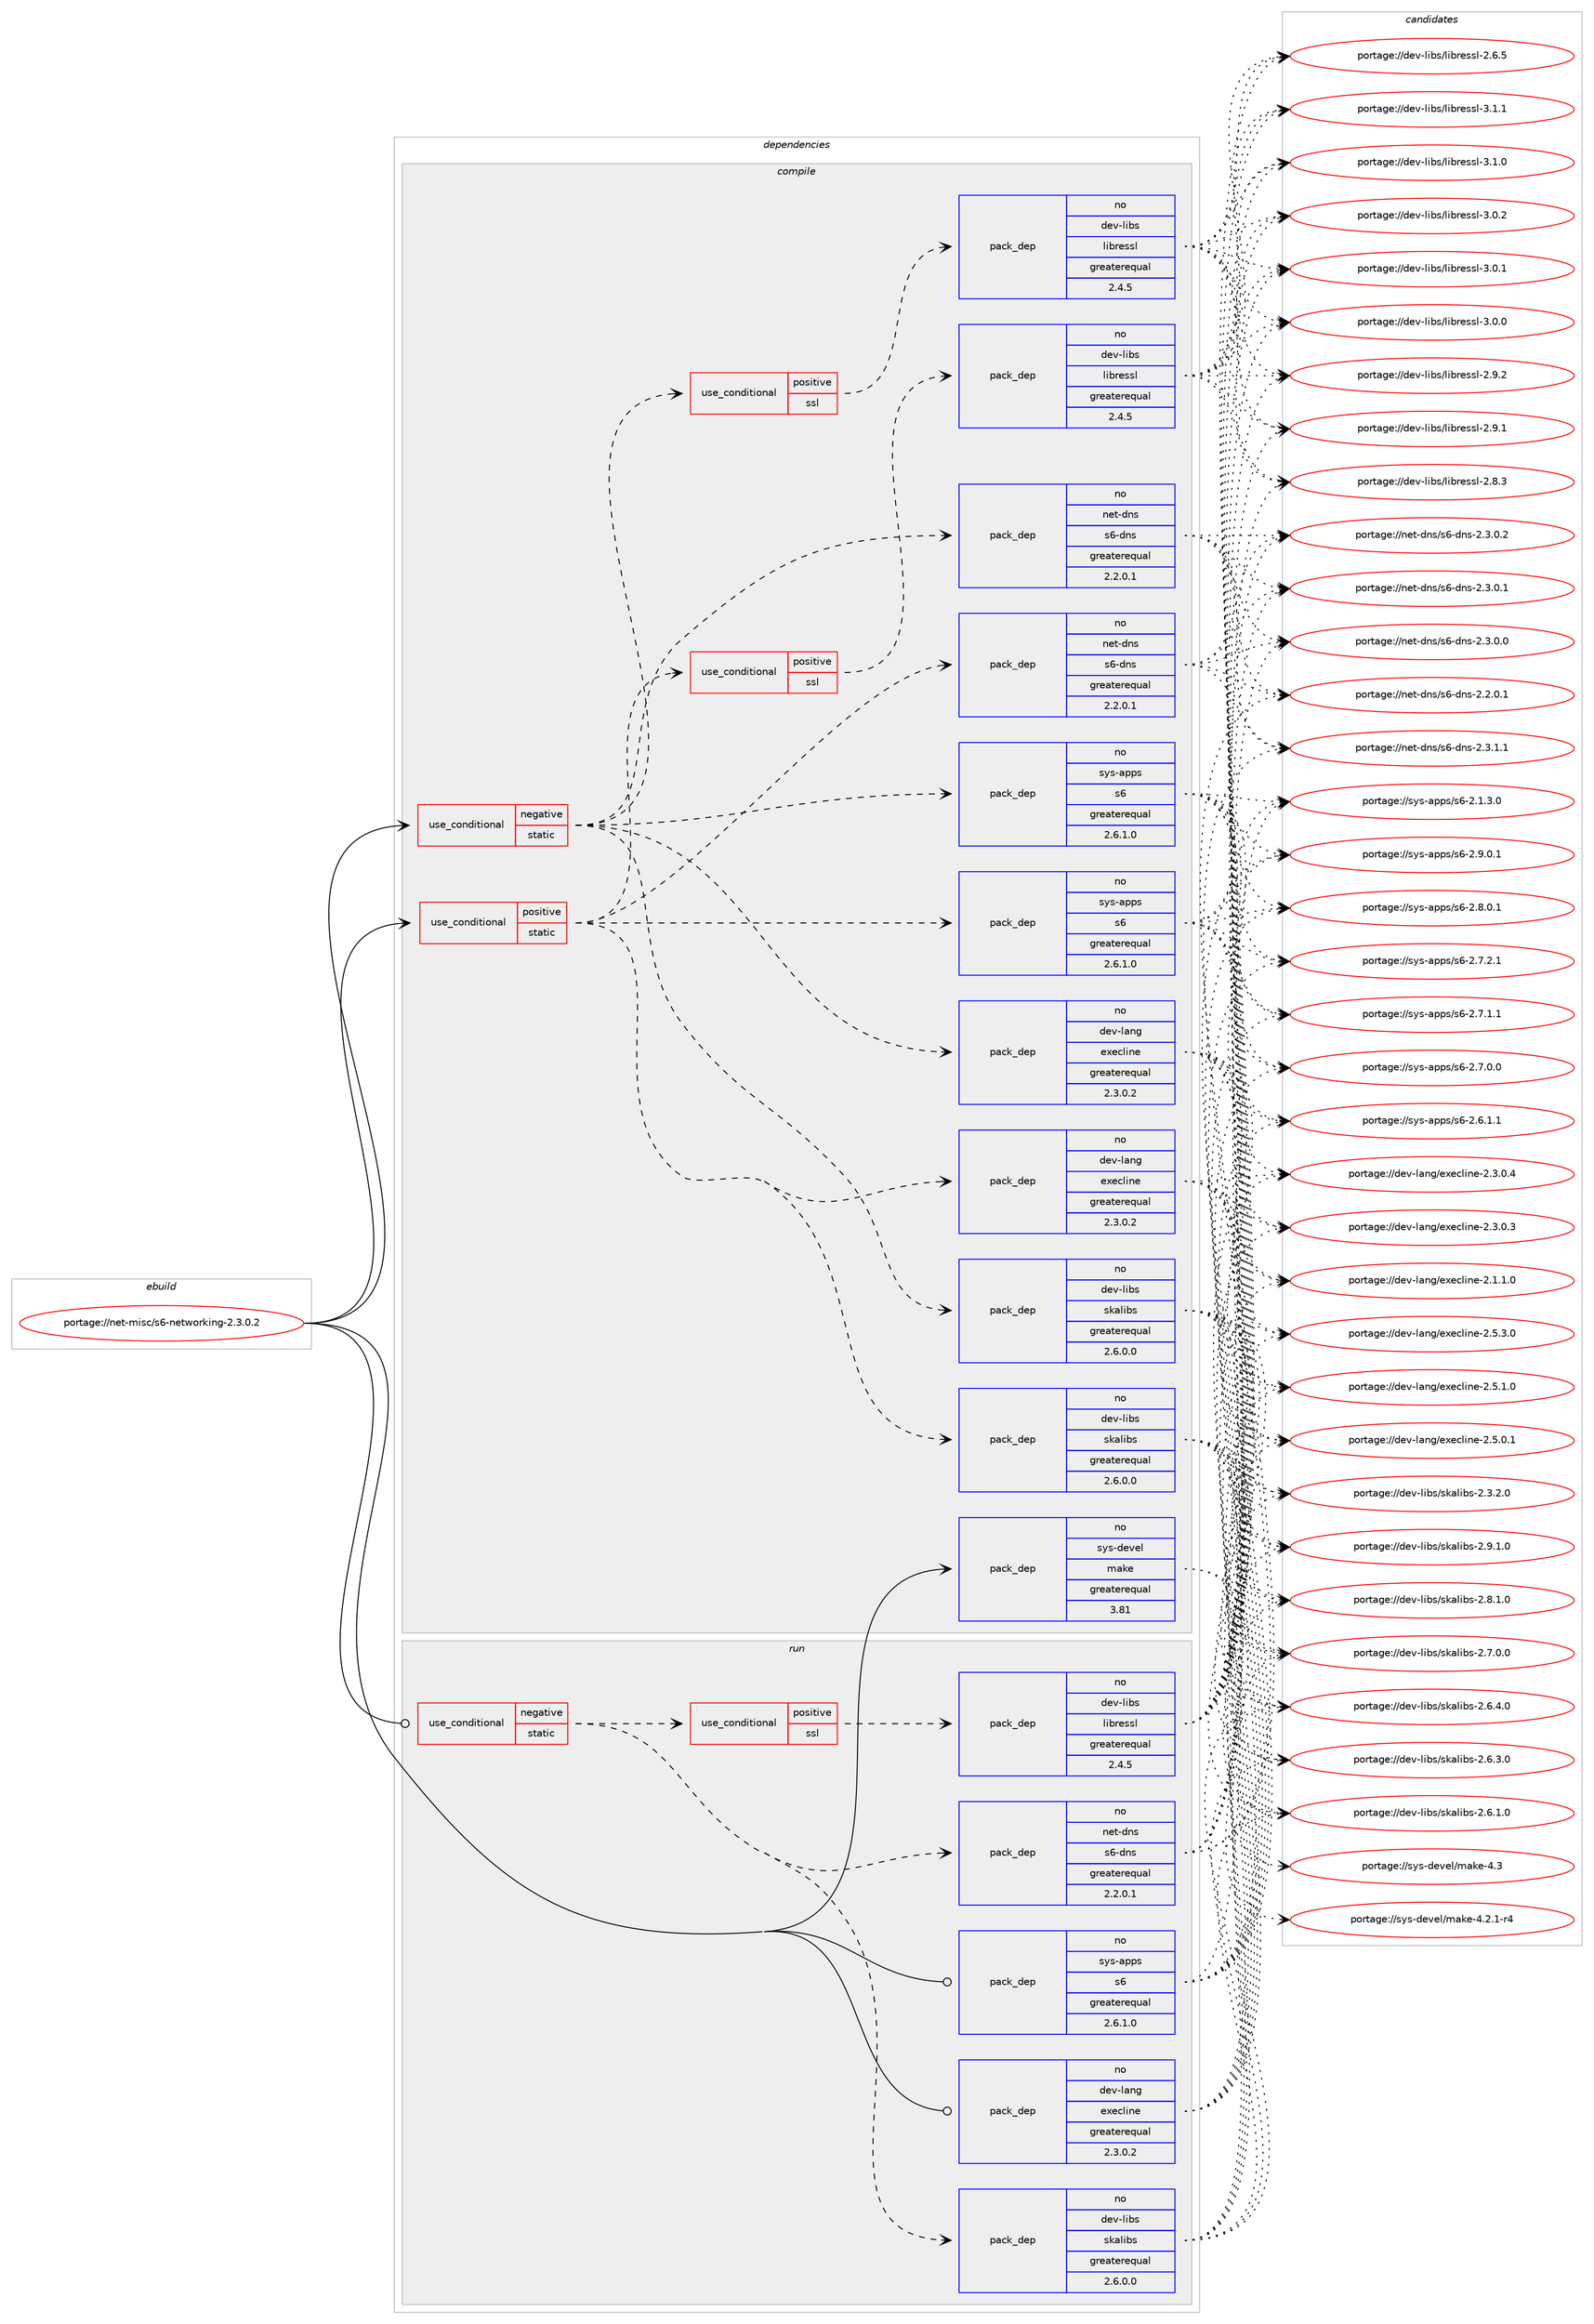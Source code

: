 digraph prolog {

# *************
# Graph options
# *************

newrank=true;
concentrate=true;
compound=true;
graph [rankdir=LR,fontname=Helvetica,fontsize=10,ranksep=1.5];#, ranksep=2.5, nodesep=0.2];
edge  [arrowhead=vee];
node  [fontname=Helvetica,fontsize=10];

# **********
# The ebuild
# **********

subgraph cluster_leftcol {
color=gray;
rank=same;
label=<<i>ebuild</i>>;
id [label="portage://net-misc/s6-networking-2.3.0.2", color=red, width=4, href="../net-misc/s6-networking-2.3.0.2.svg"];
}

# ****************
# The dependencies
# ****************

subgraph cluster_midcol {
color=gray;
label=<<i>dependencies</i>>;
subgraph cluster_compile {
fillcolor="#eeeeee";
style=filled;
label=<<i>compile</i>>;
subgraph cond2160 {
dependency10883 [label=<<TABLE BORDER="0" CELLBORDER="1" CELLSPACING="0" CELLPADDING="4"><TR><TD ROWSPAN="3" CELLPADDING="10">use_conditional</TD></TR><TR><TD>negative</TD></TR><TR><TD>static</TD></TR></TABLE>>, shape=none, color=red];
subgraph pack8591 {
dependency10884 [label=<<TABLE BORDER="0" CELLBORDER="1" CELLSPACING="0" CELLPADDING="4" WIDTH="220"><TR><TD ROWSPAN="6" CELLPADDING="30">pack_dep</TD></TR><TR><TD WIDTH="110">no</TD></TR><TR><TD>dev-lang</TD></TR><TR><TD>execline</TD></TR><TR><TD>greaterequal</TD></TR><TR><TD>2.3.0.2</TD></TR></TABLE>>, shape=none, color=blue];
}
dependency10883:e -> dependency10884:w [weight=20,style="dashed",arrowhead="vee"];
subgraph pack8592 {
dependency10885 [label=<<TABLE BORDER="0" CELLBORDER="1" CELLSPACING="0" CELLPADDING="4" WIDTH="220"><TR><TD ROWSPAN="6" CELLPADDING="30">pack_dep</TD></TR><TR><TD WIDTH="110">no</TD></TR><TR><TD>dev-libs</TD></TR><TR><TD>skalibs</TD></TR><TR><TD>greaterequal</TD></TR><TR><TD>2.6.0.0</TD></TR></TABLE>>, shape=none, color=blue];
}
dependency10883:e -> dependency10885:w [weight=20,style="dashed",arrowhead="vee"];
subgraph pack8593 {
dependency10886 [label=<<TABLE BORDER="0" CELLBORDER="1" CELLSPACING="0" CELLPADDING="4" WIDTH="220"><TR><TD ROWSPAN="6" CELLPADDING="30">pack_dep</TD></TR><TR><TD WIDTH="110">no</TD></TR><TR><TD>net-dns</TD></TR><TR><TD>s6-dns</TD></TR><TR><TD>greaterequal</TD></TR><TR><TD>2.2.0.1</TD></TR></TABLE>>, shape=none, color=blue];
}
dependency10883:e -> dependency10886:w [weight=20,style="dashed",arrowhead="vee"];
subgraph pack8594 {
dependency10887 [label=<<TABLE BORDER="0" CELLBORDER="1" CELLSPACING="0" CELLPADDING="4" WIDTH="220"><TR><TD ROWSPAN="6" CELLPADDING="30">pack_dep</TD></TR><TR><TD WIDTH="110">no</TD></TR><TR><TD>sys-apps</TD></TR><TR><TD>s6</TD></TR><TR><TD>greaterequal</TD></TR><TR><TD>2.6.1.0</TD></TR></TABLE>>, shape=none, color=blue];
}
dependency10883:e -> dependency10887:w [weight=20,style="dashed",arrowhead="vee"];
subgraph cond2161 {
dependency10888 [label=<<TABLE BORDER="0" CELLBORDER="1" CELLSPACING="0" CELLPADDING="4"><TR><TD ROWSPAN="3" CELLPADDING="10">use_conditional</TD></TR><TR><TD>positive</TD></TR><TR><TD>ssl</TD></TR></TABLE>>, shape=none, color=red];
subgraph pack8595 {
dependency10889 [label=<<TABLE BORDER="0" CELLBORDER="1" CELLSPACING="0" CELLPADDING="4" WIDTH="220"><TR><TD ROWSPAN="6" CELLPADDING="30">pack_dep</TD></TR><TR><TD WIDTH="110">no</TD></TR><TR><TD>dev-libs</TD></TR><TR><TD>libressl</TD></TR><TR><TD>greaterequal</TD></TR><TR><TD>2.4.5</TD></TR></TABLE>>, shape=none, color=blue];
}
dependency10888:e -> dependency10889:w [weight=20,style="dashed",arrowhead="vee"];
}
dependency10883:e -> dependency10888:w [weight=20,style="dashed",arrowhead="vee"];
}
id:e -> dependency10883:w [weight=20,style="solid",arrowhead="vee"];
subgraph cond2162 {
dependency10890 [label=<<TABLE BORDER="0" CELLBORDER="1" CELLSPACING="0" CELLPADDING="4"><TR><TD ROWSPAN="3" CELLPADDING="10">use_conditional</TD></TR><TR><TD>positive</TD></TR><TR><TD>static</TD></TR></TABLE>>, shape=none, color=red];
subgraph pack8596 {
dependency10891 [label=<<TABLE BORDER="0" CELLBORDER="1" CELLSPACING="0" CELLPADDING="4" WIDTH="220"><TR><TD ROWSPAN="6" CELLPADDING="30">pack_dep</TD></TR><TR><TD WIDTH="110">no</TD></TR><TR><TD>dev-lang</TD></TR><TR><TD>execline</TD></TR><TR><TD>greaterequal</TD></TR><TR><TD>2.3.0.2</TD></TR></TABLE>>, shape=none, color=blue];
}
dependency10890:e -> dependency10891:w [weight=20,style="dashed",arrowhead="vee"];
subgraph pack8597 {
dependency10892 [label=<<TABLE BORDER="0" CELLBORDER="1" CELLSPACING="0" CELLPADDING="4" WIDTH="220"><TR><TD ROWSPAN="6" CELLPADDING="30">pack_dep</TD></TR><TR><TD WIDTH="110">no</TD></TR><TR><TD>dev-libs</TD></TR><TR><TD>skalibs</TD></TR><TR><TD>greaterequal</TD></TR><TR><TD>2.6.0.0</TD></TR></TABLE>>, shape=none, color=blue];
}
dependency10890:e -> dependency10892:w [weight=20,style="dashed",arrowhead="vee"];
subgraph pack8598 {
dependency10893 [label=<<TABLE BORDER="0" CELLBORDER="1" CELLSPACING="0" CELLPADDING="4" WIDTH="220"><TR><TD ROWSPAN="6" CELLPADDING="30">pack_dep</TD></TR><TR><TD WIDTH="110">no</TD></TR><TR><TD>net-dns</TD></TR><TR><TD>s6-dns</TD></TR><TR><TD>greaterequal</TD></TR><TR><TD>2.2.0.1</TD></TR></TABLE>>, shape=none, color=blue];
}
dependency10890:e -> dependency10893:w [weight=20,style="dashed",arrowhead="vee"];
subgraph pack8599 {
dependency10894 [label=<<TABLE BORDER="0" CELLBORDER="1" CELLSPACING="0" CELLPADDING="4" WIDTH="220"><TR><TD ROWSPAN="6" CELLPADDING="30">pack_dep</TD></TR><TR><TD WIDTH="110">no</TD></TR><TR><TD>sys-apps</TD></TR><TR><TD>s6</TD></TR><TR><TD>greaterequal</TD></TR><TR><TD>2.6.1.0</TD></TR></TABLE>>, shape=none, color=blue];
}
dependency10890:e -> dependency10894:w [weight=20,style="dashed",arrowhead="vee"];
subgraph cond2163 {
dependency10895 [label=<<TABLE BORDER="0" CELLBORDER="1" CELLSPACING="0" CELLPADDING="4"><TR><TD ROWSPAN="3" CELLPADDING="10">use_conditional</TD></TR><TR><TD>positive</TD></TR><TR><TD>ssl</TD></TR></TABLE>>, shape=none, color=red];
subgraph pack8600 {
dependency10896 [label=<<TABLE BORDER="0" CELLBORDER="1" CELLSPACING="0" CELLPADDING="4" WIDTH="220"><TR><TD ROWSPAN="6" CELLPADDING="30">pack_dep</TD></TR><TR><TD WIDTH="110">no</TD></TR><TR><TD>dev-libs</TD></TR><TR><TD>libressl</TD></TR><TR><TD>greaterequal</TD></TR><TR><TD>2.4.5</TD></TR></TABLE>>, shape=none, color=blue];
}
dependency10895:e -> dependency10896:w [weight=20,style="dashed",arrowhead="vee"];
}
dependency10890:e -> dependency10895:w [weight=20,style="dashed",arrowhead="vee"];
}
id:e -> dependency10890:w [weight=20,style="solid",arrowhead="vee"];
subgraph pack8601 {
dependency10897 [label=<<TABLE BORDER="0" CELLBORDER="1" CELLSPACING="0" CELLPADDING="4" WIDTH="220"><TR><TD ROWSPAN="6" CELLPADDING="30">pack_dep</TD></TR><TR><TD WIDTH="110">no</TD></TR><TR><TD>sys-devel</TD></TR><TR><TD>make</TD></TR><TR><TD>greaterequal</TD></TR><TR><TD>3.81</TD></TR></TABLE>>, shape=none, color=blue];
}
id:e -> dependency10897:w [weight=20,style="solid",arrowhead="vee"];
}
subgraph cluster_compileandrun {
fillcolor="#eeeeee";
style=filled;
label=<<i>compile and run</i>>;
}
subgraph cluster_run {
fillcolor="#eeeeee";
style=filled;
label=<<i>run</i>>;
subgraph cond2164 {
dependency10898 [label=<<TABLE BORDER="0" CELLBORDER="1" CELLSPACING="0" CELLPADDING="4"><TR><TD ROWSPAN="3" CELLPADDING="10">use_conditional</TD></TR><TR><TD>negative</TD></TR><TR><TD>static</TD></TR></TABLE>>, shape=none, color=red];
subgraph pack8602 {
dependency10899 [label=<<TABLE BORDER="0" CELLBORDER="1" CELLSPACING="0" CELLPADDING="4" WIDTH="220"><TR><TD ROWSPAN="6" CELLPADDING="30">pack_dep</TD></TR><TR><TD WIDTH="110">no</TD></TR><TR><TD>dev-libs</TD></TR><TR><TD>skalibs</TD></TR><TR><TD>greaterequal</TD></TR><TR><TD>2.6.0.0</TD></TR></TABLE>>, shape=none, color=blue];
}
dependency10898:e -> dependency10899:w [weight=20,style="dashed",arrowhead="vee"];
subgraph pack8603 {
dependency10900 [label=<<TABLE BORDER="0" CELLBORDER="1" CELLSPACING="0" CELLPADDING="4" WIDTH="220"><TR><TD ROWSPAN="6" CELLPADDING="30">pack_dep</TD></TR><TR><TD WIDTH="110">no</TD></TR><TR><TD>net-dns</TD></TR><TR><TD>s6-dns</TD></TR><TR><TD>greaterequal</TD></TR><TR><TD>2.2.0.1</TD></TR></TABLE>>, shape=none, color=blue];
}
dependency10898:e -> dependency10900:w [weight=20,style="dashed",arrowhead="vee"];
subgraph cond2165 {
dependency10901 [label=<<TABLE BORDER="0" CELLBORDER="1" CELLSPACING="0" CELLPADDING="4"><TR><TD ROWSPAN="3" CELLPADDING="10">use_conditional</TD></TR><TR><TD>positive</TD></TR><TR><TD>ssl</TD></TR></TABLE>>, shape=none, color=red];
subgraph pack8604 {
dependency10902 [label=<<TABLE BORDER="0" CELLBORDER="1" CELLSPACING="0" CELLPADDING="4" WIDTH="220"><TR><TD ROWSPAN="6" CELLPADDING="30">pack_dep</TD></TR><TR><TD WIDTH="110">no</TD></TR><TR><TD>dev-libs</TD></TR><TR><TD>libressl</TD></TR><TR><TD>greaterequal</TD></TR><TR><TD>2.4.5</TD></TR></TABLE>>, shape=none, color=blue];
}
dependency10901:e -> dependency10902:w [weight=20,style="dashed",arrowhead="vee"];
}
dependency10898:e -> dependency10901:w [weight=20,style="dashed",arrowhead="vee"];
}
id:e -> dependency10898:w [weight=20,style="solid",arrowhead="odot"];
subgraph pack8605 {
dependency10903 [label=<<TABLE BORDER="0" CELLBORDER="1" CELLSPACING="0" CELLPADDING="4" WIDTH="220"><TR><TD ROWSPAN="6" CELLPADDING="30">pack_dep</TD></TR><TR><TD WIDTH="110">no</TD></TR><TR><TD>dev-lang</TD></TR><TR><TD>execline</TD></TR><TR><TD>greaterequal</TD></TR><TR><TD>2.3.0.2</TD></TR></TABLE>>, shape=none, color=blue];
}
id:e -> dependency10903:w [weight=20,style="solid",arrowhead="odot"];
subgraph pack8606 {
dependency10904 [label=<<TABLE BORDER="0" CELLBORDER="1" CELLSPACING="0" CELLPADDING="4" WIDTH="220"><TR><TD ROWSPAN="6" CELLPADDING="30">pack_dep</TD></TR><TR><TD WIDTH="110">no</TD></TR><TR><TD>sys-apps</TD></TR><TR><TD>s6</TD></TR><TR><TD>greaterequal</TD></TR><TR><TD>2.6.1.0</TD></TR></TABLE>>, shape=none, color=blue];
}
id:e -> dependency10904:w [weight=20,style="solid",arrowhead="odot"];
}
}

# **************
# The candidates
# **************

subgraph cluster_choices {
rank=same;
color=gray;
label=<<i>candidates</i>>;

subgraph choice8591 {
color=black;
nodesep=1;
choice100101118451089711010347101120101991081051101014550465346514648 [label="portage://dev-lang/execline-2.5.3.0", color=red, width=4,href="../dev-lang/execline-2.5.3.0.svg"];
choice100101118451089711010347101120101991081051101014550465346494648 [label="portage://dev-lang/execline-2.5.1.0", color=red, width=4,href="../dev-lang/execline-2.5.1.0.svg"];
choice100101118451089711010347101120101991081051101014550465346484649 [label="portage://dev-lang/execline-2.5.0.1", color=red, width=4,href="../dev-lang/execline-2.5.0.1.svg"];
choice100101118451089711010347101120101991081051101014550465146484652 [label="portage://dev-lang/execline-2.3.0.4", color=red, width=4,href="../dev-lang/execline-2.3.0.4.svg"];
choice100101118451089711010347101120101991081051101014550465146484651 [label="portage://dev-lang/execline-2.3.0.3", color=red, width=4,href="../dev-lang/execline-2.3.0.3.svg"];
choice100101118451089711010347101120101991081051101014550464946494648 [label="portage://dev-lang/execline-2.1.1.0", color=red, width=4,href="../dev-lang/execline-2.1.1.0.svg"];
dependency10884:e -> choice100101118451089711010347101120101991081051101014550465346514648:w [style=dotted,weight="100"];
dependency10884:e -> choice100101118451089711010347101120101991081051101014550465346494648:w [style=dotted,weight="100"];
dependency10884:e -> choice100101118451089711010347101120101991081051101014550465346484649:w [style=dotted,weight="100"];
dependency10884:e -> choice100101118451089711010347101120101991081051101014550465146484652:w [style=dotted,weight="100"];
dependency10884:e -> choice100101118451089711010347101120101991081051101014550465146484651:w [style=dotted,weight="100"];
dependency10884:e -> choice100101118451089711010347101120101991081051101014550464946494648:w [style=dotted,weight="100"];
}
subgraph choice8592 {
color=black;
nodesep=1;
choice10010111845108105981154711510797108105981154550465746494648 [label="portage://dev-libs/skalibs-2.9.1.0", color=red, width=4,href="../dev-libs/skalibs-2.9.1.0.svg"];
choice10010111845108105981154711510797108105981154550465646494648 [label="portage://dev-libs/skalibs-2.8.1.0", color=red, width=4,href="../dev-libs/skalibs-2.8.1.0.svg"];
choice10010111845108105981154711510797108105981154550465546484648 [label="portage://dev-libs/skalibs-2.7.0.0", color=red, width=4,href="../dev-libs/skalibs-2.7.0.0.svg"];
choice10010111845108105981154711510797108105981154550465446524648 [label="portage://dev-libs/skalibs-2.6.4.0", color=red, width=4,href="../dev-libs/skalibs-2.6.4.0.svg"];
choice10010111845108105981154711510797108105981154550465446514648 [label="portage://dev-libs/skalibs-2.6.3.0", color=red, width=4,href="../dev-libs/skalibs-2.6.3.0.svg"];
choice10010111845108105981154711510797108105981154550465446494648 [label="portage://dev-libs/skalibs-2.6.1.0", color=red, width=4,href="../dev-libs/skalibs-2.6.1.0.svg"];
choice10010111845108105981154711510797108105981154550465146504648 [label="portage://dev-libs/skalibs-2.3.2.0", color=red, width=4,href="../dev-libs/skalibs-2.3.2.0.svg"];
dependency10885:e -> choice10010111845108105981154711510797108105981154550465746494648:w [style=dotted,weight="100"];
dependency10885:e -> choice10010111845108105981154711510797108105981154550465646494648:w [style=dotted,weight="100"];
dependency10885:e -> choice10010111845108105981154711510797108105981154550465546484648:w [style=dotted,weight="100"];
dependency10885:e -> choice10010111845108105981154711510797108105981154550465446524648:w [style=dotted,weight="100"];
dependency10885:e -> choice10010111845108105981154711510797108105981154550465446514648:w [style=dotted,weight="100"];
dependency10885:e -> choice10010111845108105981154711510797108105981154550465446494648:w [style=dotted,weight="100"];
dependency10885:e -> choice10010111845108105981154711510797108105981154550465146504648:w [style=dotted,weight="100"];
}
subgraph choice8593 {
color=black;
nodesep=1;
choice110101116451001101154711554451001101154550465146494649 [label="portage://net-dns/s6-dns-2.3.1.1", color=red, width=4,href="../net-dns/s6-dns-2.3.1.1.svg"];
choice110101116451001101154711554451001101154550465146484650 [label="portage://net-dns/s6-dns-2.3.0.2", color=red, width=4,href="../net-dns/s6-dns-2.3.0.2.svg"];
choice110101116451001101154711554451001101154550465146484649 [label="portage://net-dns/s6-dns-2.3.0.1", color=red, width=4,href="../net-dns/s6-dns-2.3.0.1.svg"];
choice110101116451001101154711554451001101154550465146484648 [label="portage://net-dns/s6-dns-2.3.0.0", color=red, width=4,href="../net-dns/s6-dns-2.3.0.0.svg"];
choice110101116451001101154711554451001101154550465046484649 [label="portage://net-dns/s6-dns-2.2.0.1", color=red, width=4,href="../net-dns/s6-dns-2.2.0.1.svg"];
dependency10886:e -> choice110101116451001101154711554451001101154550465146494649:w [style=dotted,weight="100"];
dependency10886:e -> choice110101116451001101154711554451001101154550465146484650:w [style=dotted,weight="100"];
dependency10886:e -> choice110101116451001101154711554451001101154550465146484649:w [style=dotted,weight="100"];
dependency10886:e -> choice110101116451001101154711554451001101154550465146484648:w [style=dotted,weight="100"];
dependency10886:e -> choice110101116451001101154711554451001101154550465046484649:w [style=dotted,weight="100"];
}
subgraph choice8594 {
color=black;
nodesep=1;
choice115121115459711211211547115544550465746484649 [label="portage://sys-apps/s6-2.9.0.1", color=red, width=4,href="../sys-apps/s6-2.9.0.1.svg"];
choice115121115459711211211547115544550465646484649 [label="portage://sys-apps/s6-2.8.0.1", color=red, width=4,href="../sys-apps/s6-2.8.0.1.svg"];
choice115121115459711211211547115544550465546504649 [label="portage://sys-apps/s6-2.7.2.1", color=red, width=4,href="../sys-apps/s6-2.7.2.1.svg"];
choice115121115459711211211547115544550465546494649 [label="portage://sys-apps/s6-2.7.1.1", color=red, width=4,href="../sys-apps/s6-2.7.1.1.svg"];
choice115121115459711211211547115544550465546484648 [label="portage://sys-apps/s6-2.7.0.0", color=red, width=4,href="../sys-apps/s6-2.7.0.0.svg"];
choice115121115459711211211547115544550465446494649 [label="portage://sys-apps/s6-2.6.1.1", color=red, width=4,href="../sys-apps/s6-2.6.1.1.svg"];
choice115121115459711211211547115544550464946514648 [label="portage://sys-apps/s6-2.1.3.0", color=red, width=4,href="../sys-apps/s6-2.1.3.0.svg"];
dependency10887:e -> choice115121115459711211211547115544550465746484649:w [style=dotted,weight="100"];
dependency10887:e -> choice115121115459711211211547115544550465646484649:w [style=dotted,weight="100"];
dependency10887:e -> choice115121115459711211211547115544550465546504649:w [style=dotted,weight="100"];
dependency10887:e -> choice115121115459711211211547115544550465546494649:w [style=dotted,weight="100"];
dependency10887:e -> choice115121115459711211211547115544550465546484648:w [style=dotted,weight="100"];
dependency10887:e -> choice115121115459711211211547115544550465446494649:w [style=dotted,weight="100"];
dependency10887:e -> choice115121115459711211211547115544550464946514648:w [style=dotted,weight="100"];
}
subgraph choice8595 {
color=black;
nodesep=1;
choice10010111845108105981154710810598114101115115108455146494649 [label="portage://dev-libs/libressl-3.1.1", color=red, width=4,href="../dev-libs/libressl-3.1.1.svg"];
choice10010111845108105981154710810598114101115115108455146494648 [label="portage://dev-libs/libressl-3.1.0", color=red, width=4,href="../dev-libs/libressl-3.1.0.svg"];
choice10010111845108105981154710810598114101115115108455146484650 [label="portage://dev-libs/libressl-3.0.2", color=red, width=4,href="../dev-libs/libressl-3.0.2.svg"];
choice10010111845108105981154710810598114101115115108455146484649 [label="portage://dev-libs/libressl-3.0.1", color=red, width=4,href="../dev-libs/libressl-3.0.1.svg"];
choice10010111845108105981154710810598114101115115108455146484648 [label="portage://dev-libs/libressl-3.0.0", color=red, width=4,href="../dev-libs/libressl-3.0.0.svg"];
choice10010111845108105981154710810598114101115115108455046574650 [label="portage://dev-libs/libressl-2.9.2", color=red, width=4,href="../dev-libs/libressl-2.9.2.svg"];
choice10010111845108105981154710810598114101115115108455046574649 [label="portage://dev-libs/libressl-2.9.1", color=red, width=4,href="../dev-libs/libressl-2.9.1.svg"];
choice10010111845108105981154710810598114101115115108455046564651 [label="portage://dev-libs/libressl-2.8.3", color=red, width=4,href="../dev-libs/libressl-2.8.3.svg"];
choice10010111845108105981154710810598114101115115108455046544653 [label="portage://dev-libs/libressl-2.6.5", color=red, width=4,href="../dev-libs/libressl-2.6.5.svg"];
dependency10889:e -> choice10010111845108105981154710810598114101115115108455146494649:w [style=dotted,weight="100"];
dependency10889:e -> choice10010111845108105981154710810598114101115115108455146494648:w [style=dotted,weight="100"];
dependency10889:e -> choice10010111845108105981154710810598114101115115108455146484650:w [style=dotted,weight="100"];
dependency10889:e -> choice10010111845108105981154710810598114101115115108455146484649:w [style=dotted,weight="100"];
dependency10889:e -> choice10010111845108105981154710810598114101115115108455146484648:w [style=dotted,weight="100"];
dependency10889:e -> choice10010111845108105981154710810598114101115115108455046574650:w [style=dotted,weight="100"];
dependency10889:e -> choice10010111845108105981154710810598114101115115108455046574649:w [style=dotted,weight="100"];
dependency10889:e -> choice10010111845108105981154710810598114101115115108455046564651:w [style=dotted,weight="100"];
dependency10889:e -> choice10010111845108105981154710810598114101115115108455046544653:w [style=dotted,weight="100"];
}
subgraph choice8596 {
color=black;
nodesep=1;
choice100101118451089711010347101120101991081051101014550465346514648 [label="portage://dev-lang/execline-2.5.3.0", color=red, width=4,href="../dev-lang/execline-2.5.3.0.svg"];
choice100101118451089711010347101120101991081051101014550465346494648 [label="portage://dev-lang/execline-2.5.1.0", color=red, width=4,href="../dev-lang/execline-2.5.1.0.svg"];
choice100101118451089711010347101120101991081051101014550465346484649 [label="portage://dev-lang/execline-2.5.0.1", color=red, width=4,href="../dev-lang/execline-2.5.0.1.svg"];
choice100101118451089711010347101120101991081051101014550465146484652 [label="portage://dev-lang/execline-2.3.0.4", color=red, width=4,href="../dev-lang/execline-2.3.0.4.svg"];
choice100101118451089711010347101120101991081051101014550465146484651 [label="portage://dev-lang/execline-2.3.0.3", color=red, width=4,href="../dev-lang/execline-2.3.0.3.svg"];
choice100101118451089711010347101120101991081051101014550464946494648 [label="portage://dev-lang/execline-2.1.1.0", color=red, width=4,href="../dev-lang/execline-2.1.1.0.svg"];
dependency10891:e -> choice100101118451089711010347101120101991081051101014550465346514648:w [style=dotted,weight="100"];
dependency10891:e -> choice100101118451089711010347101120101991081051101014550465346494648:w [style=dotted,weight="100"];
dependency10891:e -> choice100101118451089711010347101120101991081051101014550465346484649:w [style=dotted,weight="100"];
dependency10891:e -> choice100101118451089711010347101120101991081051101014550465146484652:w [style=dotted,weight="100"];
dependency10891:e -> choice100101118451089711010347101120101991081051101014550465146484651:w [style=dotted,weight="100"];
dependency10891:e -> choice100101118451089711010347101120101991081051101014550464946494648:w [style=dotted,weight="100"];
}
subgraph choice8597 {
color=black;
nodesep=1;
choice10010111845108105981154711510797108105981154550465746494648 [label="portage://dev-libs/skalibs-2.9.1.0", color=red, width=4,href="../dev-libs/skalibs-2.9.1.0.svg"];
choice10010111845108105981154711510797108105981154550465646494648 [label="portage://dev-libs/skalibs-2.8.1.0", color=red, width=4,href="../dev-libs/skalibs-2.8.1.0.svg"];
choice10010111845108105981154711510797108105981154550465546484648 [label="portage://dev-libs/skalibs-2.7.0.0", color=red, width=4,href="../dev-libs/skalibs-2.7.0.0.svg"];
choice10010111845108105981154711510797108105981154550465446524648 [label="portage://dev-libs/skalibs-2.6.4.0", color=red, width=4,href="../dev-libs/skalibs-2.6.4.0.svg"];
choice10010111845108105981154711510797108105981154550465446514648 [label="portage://dev-libs/skalibs-2.6.3.0", color=red, width=4,href="../dev-libs/skalibs-2.6.3.0.svg"];
choice10010111845108105981154711510797108105981154550465446494648 [label="portage://dev-libs/skalibs-2.6.1.0", color=red, width=4,href="../dev-libs/skalibs-2.6.1.0.svg"];
choice10010111845108105981154711510797108105981154550465146504648 [label="portage://dev-libs/skalibs-2.3.2.0", color=red, width=4,href="../dev-libs/skalibs-2.3.2.0.svg"];
dependency10892:e -> choice10010111845108105981154711510797108105981154550465746494648:w [style=dotted,weight="100"];
dependency10892:e -> choice10010111845108105981154711510797108105981154550465646494648:w [style=dotted,weight="100"];
dependency10892:e -> choice10010111845108105981154711510797108105981154550465546484648:w [style=dotted,weight="100"];
dependency10892:e -> choice10010111845108105981154711510797108105981154550465446524648:w [style=dotted,weight="100"];
dependency10892:e -> choice10010111845108105981154711510797108105981154550465446514648:w [style=dotted,weight="100"];
dependency10892:e -> choice10010111845108105981154711510797108105981154550465446494648:w [style=dotted,weight="100"];
dependency10892:e -> choice10010111845108105981154711510797108105981154550465146504648:w [style=dotted,weight="100"];
}
subgraph choice8598 {
color=black;
nodesep=1;
choice110101116451001101154711554451001101154550465146494649 [label="portage://net-dns/s6-dns-2.3.1.1", color=red, width=4,href="../net-dns/s6-dns-2.3.1.1.svg"];
choice110101116451001101154711554451001101154550465146484650 [label="portage://net-dns/s6-dns-2.3.0.2", color=red, width=4,href="../net-dns/s6-dns-2.3.0.2.svg"];
choice110101116451001101154711554451001101154550465146484649 [label="portage://net-dns/s6-dns-2.3.0.1", color=red, width=4,href="../net-dns/s6-dns-2.3.0.1.svg"];
choice110101116451001101154711554451001101154550465146484648 [label="portage://net-dns/s6-dns-2.3.0.0", color=red, width=4,href="../net-dns/s6-dns-2.3.0.0.svg"];
choice110101116451001101154711554451001101154550465046484649 [label="portage://net-dns/s6-dns-2.2.0.1", color=red, width=4,href="../net-dns/s6-dns-2.2.0.1.svg"];
dependency10893:e -> choice110101116451001101154711554451001101154550465146494649:w [style=dotted,weight="100"];
dependency10893:e -> choice110101116451001101154711554451001101154550465146484650:w [style=dotted,weight="100"];
dependency10893:e -> choice110101116451001101154711554451001101154550465146484649:w [style=dotted,weight="100"];
dependency10893:e -> choice110101116451001101154711554451001101154550465146484648:w [style=dotted,weight="100"];
dependency10893:e -> choice110101116451001101154711554451001101154550465046484649:w [style=dotted,weight="100"];
}
subgraph choice8599 {
color=black;
nodesep=1;
choice115121115459711211211547115544550465746484649 [label="portage://sys-apps/s6-2.9.0.1", color=red, width=4,href="../sys-apps/s6-2.9.0.1.svg"];
choice115121115459711211211547115544550465646484649 [label="portage://sys-apps/s6-2.8.0.1", color=red, width=4,href="../sys-apps/s6-2.8.0.1.svg"];
choice115121115459711211211547115544550465546504649 [label="portage://sys-apps/s6-2.7.2.1", color=red, width=4,href="../sys-apps/s6-2.7.2.1.svg"];
choice115121115459711211211547115544550465546494649 [label="portage://sys-apps/s6-2.7.1.1", color=red, width=4,href="../sys-apps/s6-2.7.1.1.svg"];
choice115121115459711211211547115544550465546484648 [label="portage://sys-apps/s6-2.7.0.0", color=red, width=4,href="../sys-apps/s6-2.7.0.0.svg"];
choice115121115459711211211547115544550465446494649 [label="portage://sys-apps/s6-2.6.1.1", color=red, width=4,href="../sys-apps/s6-2.6.1.1.svg"];
choice115121115459711211211547115544550464946514648 [label="portage://sys-apps/s6-2.1.3.0", color=red, width=4,href="../sys-apps/s6-2.1.3.0.svg"];
dependency10894:e -> choice115121115459711211211547115544550465746484649:w [style=dotted,weight="100"];
dependency10894:e -> choice115121115459711211211547115544550465646484649:w [style=dotted,weight="100"];
dependency10894:e -> choice115121115459711211211547115544550465546504649:w [style=dotted,weight="100"];
dependency10894:e -> choice115121115459711211211547115544550465546494649:w [style=dotted,weight="100"];
dependency10894:e -> choice115121115459711211211547115544550465546484648:w [style=dotted,weight="100"];
dependency10894:e -> choice115121115459711211211547115544550465446494649:w [style=dotted,weight="100"];
dependency10894:e -> choice115121115459711211211547115544550464946514648:w [style=dotted,weight="100"];
}
subgraph choice8600 {
color=black;
nodesep=1;
choice10010111845108105981154710810598114101115115108455146494649 [label="portage://dev-libs/libressl-3.1.1", color=red, width=4,href="../dev-libs/libressl-3.1.1.svg"];
choice10010111845108105981154710810598114101115115108455146494648 [label="portage://dev-libs/libressl-3.1.0", color=red, width=4,href="../dev-libs/libressl-3.1.0.svg"];
choice10010111845108105981154710810598114101115115108455146484650 [label="portage://dev-libs/libressl-3.0.2", color=red, width=4,href="../dev-libs/libressl-3.0.2.svg"];
choice10010111845108105981154710810598114101115115108455146484649 [label="portage://dev-libs/libressl-3.0.1", color=red, width=4,href="../dev-libs/libressl-3.0.1.svg"];
choice10010111845108105981154710810598114101115115108455146484648 [label="portage://dev-libs/libressl-3.0.0", color=red, width=4,href="../dev-libs/libressl-3.0.0.svg"];
choice10010111845108105981154710810598114101115115108455046574650 [label="portage://dev-libs/libressl-2.9.2", color=red, width=4,href="../dev-libs/libressl-2.9.2.svg"];
choice10010111845108105981154710810598114101115115108455046574649 [label="portage://dev-libs/libressl-2.9.1", color=red, width=4,href="../dev-libs/libressl-2.9.1.svg"];
choice10010111845108105981154710810598114101115115108455046564651 [label="portage://dev-libs/libressl-2.8.3", color=red, width=4,href="../dev-libs/libressl-2.8.3.svg"];
choice10010111845108105981154710810598114101115115108455046544653 [label="portage://dev-libs/libressl-2.6.5", color=red, width=4,href="../dev-libs/libressl-2.6.5.svg"];
dependency10896:e -> choice10010111845108105981154710810598114101115115108455146494649:w [style=dotted,weight="100"];
dependency10896:e -> choice10010111845108105981154710810598114101115115108455146494648:w [style=dotted,weight="100"];
dependency10896:e -> choice10010111845108105981154710810598114101115115108455146484650:w [style=dotted,weight="100"];
dependency10896:e -> choice10010111845108105981154710810598114101115115108455146484649:w [style=dotted,weight="100"];
dependency10896:e -> choice10010111845108105981154710810598114101115115108455146484648:w [style=dotted,weight="100"];
dependency10896:e -> choice10010111845108105981154710810598114101115115108455046574650:w [style=dotted,weight="100"];
dependency10896:e -> choice10010111845108105981154710810598114101115115108455046574649:w [style=dotted,weight="100"];
dependency10896:e -> choice10010111845108105981154710810598114101115115108455046564651:w [style=dotted,weight="100"];
dependency10896:e -> choice10010111845108105981154710810598114101115115108455046544653:w [style=dotted,weight="100"];
}
subgraph choice8601 {
color=black;
nodesep=1;
choice11512111545100101118101108471099710710145524651 [label="portage://sys-devel/make-4.3", color=red, width=4,href="../sys-devel/make-4.3.svg"];
choice1151211154510010111810110847109971071014552465046494511452 [label="portage://sys-devel/make-4.2.1-r4", color=red, width=4,href="../sys-devel/make-4.2.1-r4.svg"];
dependency10897:e -> choice11512111545100101118101108471099710710145524651:w [style=dotted,weight="100"];
dependency10897:e -> choice1151211154510010111810110847109971071014552465046494511452:w [style=dotted,weight="100"];
}
subgraph choice8602 {
color=black;
nodesep=1;
choice10010111845108105981154711510797108105981154550465746494648 [label="portage://dev-libs/skalibs-2.9.1.0", color=red, width=4,href="../dev-libs/skalibs-2.9.1.0.svg"];
choice10010111845108105981154711510797108105981154550465646494648 [label="portage://dev-libs/skalibs-2.8.1.0", color=red, width=4,href="../dev-libs/skalibs-2.8.1.0.svg"];
choice10010111845108105981154711510797108105981154550465546484648 [label="portage://dev-libs/skalibs-2.7.0.0", color=red, width=4,href="../dev-libs/skalibs-2.7.0.0.svg"];
choice10010111845108105981154711510797108105981154550465446524648 [label="portage://dev-libs/skalibs-2.6.4.0", color=red, width=4,href="../dev-libs/skalibs-2.6.4.0.svg"];
choice10010111845108105981154711510797108105981154550465446514648 [label="portage://dev-libs/skalibs-2.6.3.0", color=red, width=4,href="../dev-libs/skalibs-2.6.3.0.svg"];
choice10010111845108105981154711510797108105981154550465446494648 [label="portage://dev-libs/skalibs-2.6.1.0", color=red, width=4,href="../dev-libs/skalibs-2.6.1.0.svg"];
choice10010111845108105981154711510797108105981154550465146504648 [label="portage://dev-libs/skalibs-2.3.2.0", color=red, width=4,href="../dev-libs/skalibs-2.3.2.0.svg"];
dependency10899:e -> choice10010111845108105981154711510797108105981154550465746494648:w [style=dotted,weight="100"];
dependency10899:e -> choice10010111845108105981154711510797108105981154550465646494648:w [style=dotted,weight="100"];
dependency10899:e -> choice10010111845108105981154711510797108105981154550465546484648:w [style=dotted,weight="100"];
dependency10899:e -> choice10010111845108105981154711510797108105981154550465446524648:w [style=dotted,weight="100"];
dependency10899:e -> choice10010111845108105981154711510797108105981154550465446514648:w [style=dotted,weight="100"];
dependency10899:e -> choice10010111845108105981154711510797108105981154550465446494648:w [style=dotted,weight="100"];
dependency10899:e -> choice10010111845108105981154711510797108105981154550465146504648:w [style=dotted,weight="100"];
}
subgraph choice8603 {
color=black;
nodesep=1;
choice110101116451001101154711554451001101154550465146494649 [label="portage://net-dns/s6-dns-2.3.1.1", color=red, width=4,href="../net-dns/s6-dns-2.3.1.1.svg"];
choice110101116451001101154711554451001101154550465146484650 [label="portage://net-dns/s6-dns-2.3.0.2", color=red, width=4,href="../net-dns/s6-dns-2.3.0.2.svg"];
choice110101116451001101154711554451001101154550465146484649 [label="portage://net-dns/s6-dns-2.3.0.1", color=red, width=4,href="../net-dns/s6-dns-2.3.0.1.svg"];
choice110101116451001101154711554451001101154550465146484648 [label="portage://net-dns/s6-dns-2.3.0.0", color=red, width=4,href="../net-dns/s6-dns-2.3.0.0.svg"];
choice110101116451001101154711554451001101154550465046484649 [label="portage://net-dns/s6-dns-2.2.0.1", color=red, width=4,href="../net-dns/s6-dns-2.2.0.1.svg"];
dependency10900:e -> choice110101116451001101154711554451001101154550465146494649:w [style=dotted,weight="100"];
dependency10900:e -> choice110101116451001101154711554451001101154550465146484650:w [style=dotted,weight="100"];
dependency10900:e -> choice110101116451001101154711554451001101154550465146484649:w [style=dotted,weight="100"];
dependency10900:e -> choice110101116451001101154711554451001101154550465146484648:w [style=dotted,weight="100"];
dependency10900:e -> choice110101116451001101154711554451001101154550465046484649:w [style=dotted,weight="100"];
}
subgraph choice8604 {
color=black;
nodesep=1;
choice10010111845108105981154710810598114101115115108455146494649 [label="portage://dev-libs/libressl-3.1.1", color=red, width=4,href="../dev-libs/libressl-3.1.1.svg"];
choice10010111845108105981154710810598114101115115108455146494648 [label="portage://dev-libs/libressl-3.1.0", color=red, width=4,href="../dev-libs/libressl-3.1.0.svg"];
choice10010111845108105981154710810598114101115115108455146484650 [label="portage://dev-libs/libressl-3.0.2", color=red, width=4,href="../dev-libs/libressl-3.0.2.svg"];
choice10010111845108105981154710810598114101115115108455146484649 [label="portage://dev-libs/libressl-3.0.1", color=red, width=4,href="../dev-libs/libressl-3.0.1.svg"];
choice10010111845108105981154710810598114101115115108455146484648 [label="portage://dev-libs/libressl-3.0.0", color=red, width=4,href="../dev-libs/libressl-3.0.0.svg"];
choice10010111845108105981154710810598114101115115108455046574650 [label="portage://dev-libs/libressl-2.9.2", color=red, width=4,href="../dev-libs/libressl-2.9.2.svg"];
choice10010111845108105981154710810598114101115115108455046574649 [label="portage://dev-libs/libressl-2.9.1", color=red, width=4,href="../dev-libs/libressl-2.9.1.svg"];
choice10010111845108105981154710810598114101115115108455046564651 [label="portage://dev-libs/libressl-2.8.3", color=red, width=4,href="../dev-libs/libressl-2.8.3.svg"];
choice10010111845108105981154710810598114101115115108455046544653 [label="portage://dev-libs/libressl-2.6.5", color=red, width=4,href="../dev-libs/libressl-2.6.5.svg"];
dependency10902:e -> choice10010111845108105981154710810598114101115115108455146494649:w [style=dotted,weight="100"];
dependency10902:e -> choice10010111845108105981154710810598114101115115108455146494648:w [style=dotted,weight="100"];
dependency10902:e -> choice10010111845108105981154710810598114101115115108455146484650:w [style=dotted,weight="100"];
dependency10902:e -> choice10010111845108105981154710810598114101115115108455146484649:w [style=dotted,weight="100"];
dependency10902:e -> choice10010111845108105981154710810598114101115115108455146484648:w [style=dotted,weight="100"];
dependency10902:e -> choice10010111845108105981154710810598114101115115108455046574650:w [style=dotted,weight="100"];
dependency10902:e -> choice10010111845108105981154710810598114101115115108455046574649:w [style=dotted,weight="100"];
dependency10902:e -> choice10010111845108105981154710810598114101115115108455046564651:w [style=dotted,weight="100"];
dependency10902:e -> choice10010111845108105981154710810598114101115115108455046544653:w [style=dotted,weight="100"];
}
subgraph choice8605 {
color=black;
nodesep=1;
choice100101118451089711010347101120101991081051101014550465346514648 [label="portage://dev-lang/execline-2.5.3.0", color=red, width=4,href="../dev-lang/execline-2.5.3.0.svg"];
choice100101118451089711010347101120101991081051101014550465346494648 [label="portage://dev-lang/execline-2.5.1.0", color=red, width=4,href="../dev-lang/execline-2.5.1.0.svg"];
choice100101118451089711010347101120101991081051101014550465346484649 [label="portage://dev-lang/execline-2.5.0.1", color=red, width=4,href="../dev-lang/execline-2.5.0.1.svg"];
choice100101118451089711010347101120101991081051101014550465146484652 [label="portage://dev-lang/execline-2.3.0.4", color=red, width=4,href="../dev-lang/execline-2.3.0.4.svg"];
choice100101118451089711010347101120101991081051101014550465146484651 [label="portage://dev-lang/execline-2.3.0.3", color=red, width=4,href="../dev-lang/execline-2.3.0.3.svg"];
choice100101118451089711010347101120101991081051101014550464946494648 [label="portage://dev-lang/execline-2.1.1.0", color=red, width=4,href="../dev-lang/execline-2.1.1.0.svg"];
dependency10903:e -> choice100101118451089711010347101120101991081051101014550465346514648:w [style=dotted,weight="100"];
dependency10903:e -> choice100101118451089711010347101120101991081051101014550465346494648:w [style=dotted,weight="100"];
dependency10903:e -> choice100101118451089711010347101120101991081051101014550465346484649:w [style=dotted,weight="100"];
dependency10903:e -> choice100101118451089711010347101120101991081051101014550465146484652:w [style=dotted,weight="100"];
dependency10903:e -> choice100101118451089711010347101120101991081051101014550465146484651:w [style=dotted,weight="100"];
dependency10903:e -> choice100101118451089711010347101120101991081051101014550464946494648:w [style=dotted,weight="100"];
}
subgraph choice8606 {
color=black;
nodesep=1;
choice115121115459711211211547115544550465746484649 [label="portage://sys-apps/s6-2.9.0.1", color=red, width=4,href="../sys-apps/s6-2.9.0.1.svg"];
choice115121115459711211211547115544550465646484649 [label="portage://sys-apps/s6-2.8.0.1", color=red, width=4,href="../sys-apps/s6-2.8.0.1.svg"];
choice115121115459711211211547115544550465546504649 [label="portage://sys-apps/s6-2.7.2.1", color=red, width=4,href="../sys-apps/s6-2.7.2.1.svg"];
choice115121115459711211211547115544550465546494649 [label="portage://sys-apps/s6-2.7.1.1", color=red, width=4,href="../sys-apps/s6-2.7.1.1.svg"];
choice115121115459711211211547115544550465546484648 [label="portage://sys-apps/s6-2.7.0.0", color=red, width=4,href="../sys-apps/s6-2.7.0.0.svg"];
choice115121115459711211211547115544550465446494649 [label="portage://sys-apps/s6-2.6.1.1", color=red, width=4,href="../sys-apps/s6-2.6.1.1.svg"];
choice115121115459711211211547115544550464946514648 [label="portage://sys-apps/s6-2.1.3.0", color=red, width=4,href="../sys-apps/s6-2.1.3.0.svg"];
dependency10904:e -> choice115121115459711211211547115544550465746484649:w [style=dotted,weight="100"];
dependency10904:e -> choice115121115459711211211547115544550465646484649:w [style=dotted,weight="100"];
dependency10904:e -> choice115121115459711211211547115544550465546504649:w [style=dotted,weight="100"];
dependency10904:e -> choice115121115459711211211547115544550465546494649:w [style=dotted,weight="100"];
dependency10904:e -> choice115121115459711211211547115544550465546484648:w [style=dotted,weight="100"];
dependency10904:e -> choice115121115459711211211547115544550465446494649:w [style=dotted,weight="100"];
dependency10904:e -> choice115121115459711211211547115544550464946514648:w [style=dotted,weight="100"];
}
}

}

